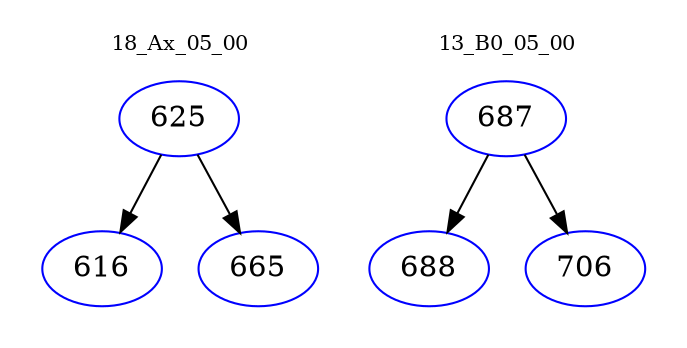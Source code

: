 digraph{
subgraph cluster_0 {
color = white
label = "18_Ax_05_00";
fontsize=10;
T0_625 [label="625", color="blue"]
T0_625 -> T0_616 [color="black"]
T0_616 [label="616", color="blue"]
T0_625 -> T0_665 [color="black"]
T0_665 [label="665", color="blue"]
}
subgraph cluster_1 {
color = white
label = "13_B0_05_00";
fontsize=10;
T1_687 [label="687", color="blue"]
T1_687 -> T1_688 [color="black"]
T1_688 [label="688", color="blue"]
T1_687 -> T1_706 [color="black"]
T1_706 [label="706", color="blue"]
}
}
